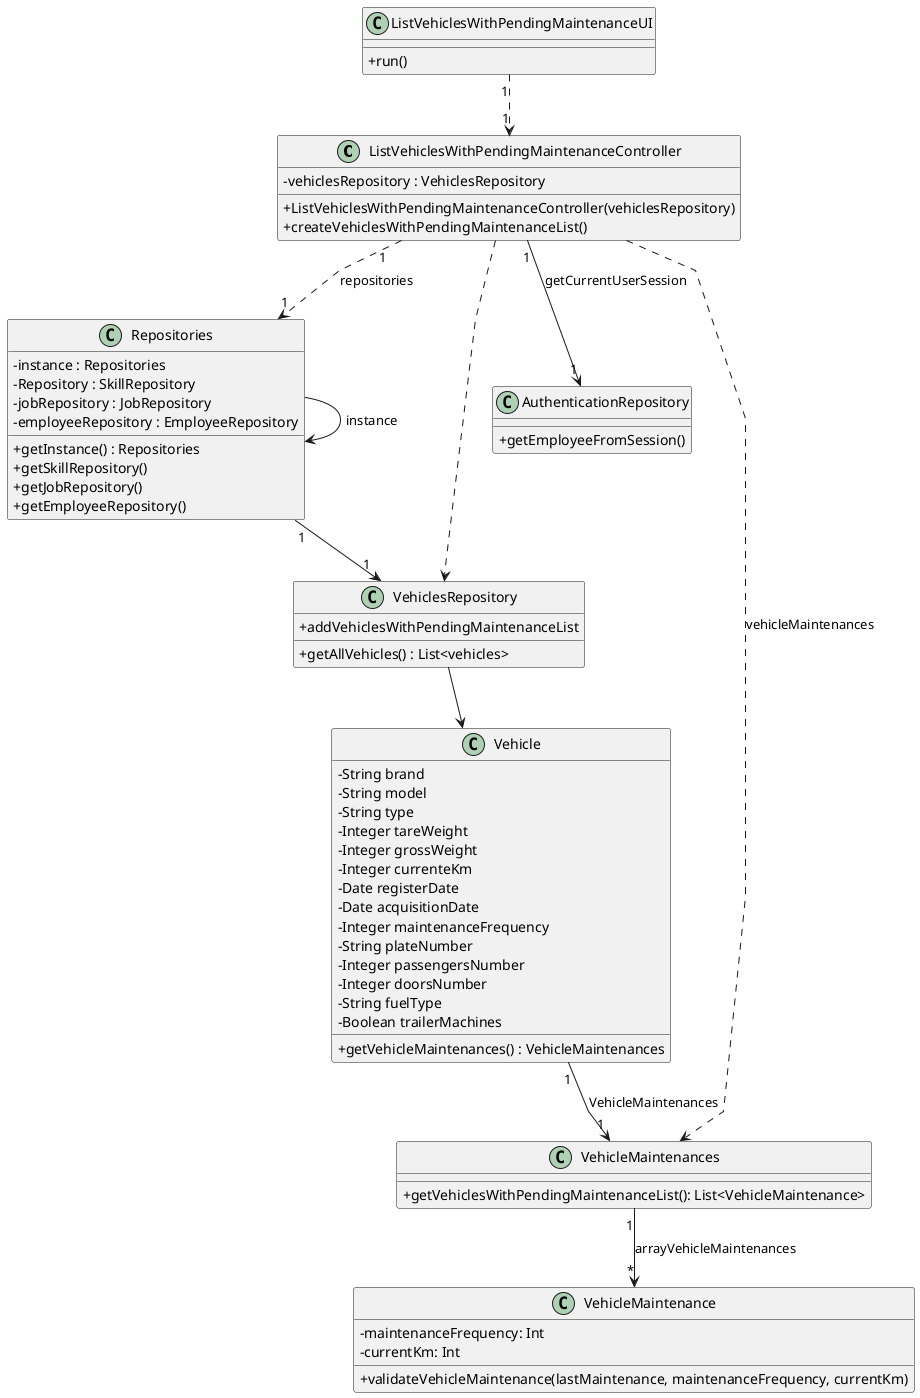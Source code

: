 @startuml
'skinparam monochrome true
skinparam packageStyle rectangle
skinparam shadowing false
skinparam linetype polyline
'skinparam linetype orto

skinparam classAttributeIconSize 0

'left to right direction

class ListVehiclesWithPendingMaintenanceController {
    -vehiclesRepository : VehiclesRepository

    +ListVehiclesWithPendingMaintenanceController(vehiclesRepository)
    + createVehiclesWithPendingMaintenanceList()

}


class ListVehiclesWithPendingMaintenanceUI {
    +run()
}


class Repositories{
    - instance : Repositories
    - Repository : SkillRepository
    - jobRepository : JobRepository
    - employeeRepository : EmployeeRepository


    + getInstance() : Repositories
    + getSkillRepository()
    + getJobRepository()
    + getEmployeeRepository()
}

class VehiclesRepository{
    +getAllVehicles() : List<vehicles>
    +addVehiclesWithPendingMaintenanceList
}

class AuthenticationRepository{
    + getEmployeeFromSession()
}

class Vehicle {
    - String brand
    - String model
    - String type
    - Integer tareWeight
    - Integer grossWeight
    - Integer currenteKm
    - Date registerDate
    - Date acquisitionDate
    - Integer maintenanceFrequency
    - String plateNumber
    - Integer passengersNumber
    - Integer doorsNumber
    - String fuelType
    - Boolean trailerMachines

    +getVehicleMaintenances() : VehicleMaintenances
}

class VehicleMaintenance{
-maintenanceFrequency: Int
-currentKm: Int

+validateVehicleMaintenance(lastMaintenance, maintenanceFrequency, currentKm)

}

class VehicleMaintenances{
+getVehiclesWithPendingMaintenanceList(): List<VehicleMaintenance>

}


ListVehiclesWithPendingMaintenanceUI "1" ..> "1" ListVehiclesWithPendingMaintenanceController

Vehicle "1" --> "1" VehicleMaintenances: VehicleMaintenances

VehicleMaintenances "1" --> "*" VehicleMaintenance: arrayVehicleMaintenances

Repositories -> Repositories : instance
Repositories "1" --> "1" VehiclesRepository

VehiclesRepository --> Vehicle

ListVehiclesWithPendingMaintenanceController ..> VehicleMaintenances : vehicleMaintenances
ListVehiclesWithPendingMaintenanceController ..> VehiclesRepository
ListVehiclesWithPendingMaintenanceController "1" ..> "1" Repositories : repositories
ListVehiclesWithPendingMaintenanceController "1" --> "1" AuthenticationRepository : getCurrentUserSession

@enduml